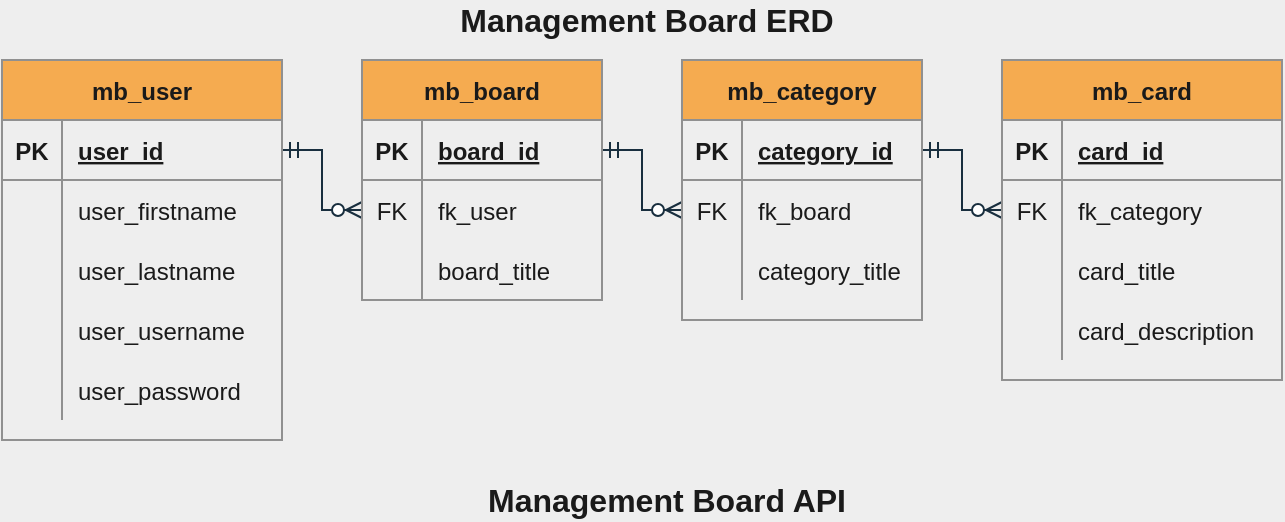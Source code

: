 <mxfile version="13.5.1" type="device"><diagram id="bUS6I_OW84krhXJBu0GH" name="Page-1"><mxGraphModel dx="1326" dy="816" grid="1" gridSize="10" guides="1" tooltips="1" connect="1" arrows="1" fold="1" page="1" pageScale="1" pageWidth="850" pageHeight="1100" background="#EEEEEE" math="0" shadow="0"><root><mxCell id="0"/><mxCell id="1" parent="0"/><mxCell id="Mch8yDM0V4C6ooZWS-Wh-33" style="edgeStyle=orthogonalEdgeStyle;rounded=0;orthogonalLoop=1;jettySize=auto;html=1;exitX=0;exitY=0.5;exitDx=0;exitDy=0;entryX=1;entryY=0.5;entryDx=0;entryDy=0;endArrow=ERmandOne;endFill=0;startArrow=ERzeroToMany;startFill=1;strokeColor=#182E3E;fontColor=#1A1A1A;labelBackgroundColor=#EEEEEE;" parent="1" source="Mch8yDM0V4C6ooZWS-Wh-30" target="Mch8yDM0V4C6ooZWS-Wh-2" edge="1"><mxGeometry relative="1" as="geometry"/></mxCell><mxCell id="Mch8yDM0V4C6ooZWS-Wh-47" style="edgeStyle=orthogonalEdgeStyle;rounded=0;orthogonalLoop=1;jettySize=auto;html=1;exitX=0;exitY=0.5;exitDx=0;exitDy=0;entryX=1;entryY=0.5;entryDx=0;entryDy=0;startArrow=ERzeroToMany;startFill=1;endArrow=ERmandOne;endFill=0;strokeColor=#182E3E;fontColor=#1A1A1A;labelBackgroundColor=#EEEEEE;" parent="1" source="Mch8yDM0V4C6ooZWS-Wh-38" target="Mch8yDM0V4C6ooZWS-Wh-18" edge="1"><mxGeometry relative="1" as="geometry"/></mxCell><mxCell id="Mch8yDM0V4C6ooZWS-Wh-61" style="edgeStyle=orthogonalEdgeStyle;rounded=0;orthogonalLoop=1;jettySize=auto;html=1;exitX=0;exitY=0.5;exitDx=0;exitDy=0;entryX=1;entryY=0.5;entryDx=0;entryDy=0;startArrow=ERzeroToMany;startFill=1;endArrow=ERmandOne;endFill=0;strokeColor=#182E3E;fontColor=#1A1A1A;labelBackgroundColor=#EEEEEE;" parent="1" source="Mch8yDM0V4C6ooZWS-Wh-52" target="Mch8yDM0V4C6ooZWS-Wh-35" edge="1"><mxGeometry relative="1" as="geometry"/></mxCell><mxCell id="6FtDQhhCmPX9kNPYUGTD-1" value="&lt;b&gt;&lt;font style=&quot;font-size: 16px&quot;&gt;Management Board ERD&lt;/font&gt;&lt;/b&gt;" style="text;html=1;strokeColor=none;fillColor=none;align=center;verticalAlign=middle;whiteSpace=wrap;rounded=0;sketch=0;fontColor=#1A1A1A;" parent="1" vertex="1"><mxGeometry x="320" y="10" width="225" height="20" as="geometry"/></mxCell><mxCell id="CRoO7DDvmNHPcw2Kahdc-35" value="&lt;b&gt;&lt;font style=&quot;font-size: 16px&quot;&gt;Management Board API&lt;/font&gt;&lt;/b&gt;" style="text;html=1;strokeColor=none;fillColor=none;align=center;verticalAlign=middle;whiteSpace=wrap;rounded=0;sketch=0;fontColor=#1A1A1A;" parent="1" vertex="1"><mxGeometry x="330" y="250" width="225" height="20" as="geometry"/></mxCell><mxCell id="Mch8yDM0V4C6ooZWS-Wh-1" value="mb_user" style="shape=table;startSize=30;container=1;collapsible=1;childLayout=tableLayout;fixedRows=1;rowLines=0;fontStyle=1;align=center;resizeLast=1;fillColor=#F5AB50;strokeColor=#909090;fontColor=#1A1A1A;" parent="1" vertex="1"><mxGeometry x="110" y="40" width="140" height="190" as="geometry"/></mxCell><mxCell id="Mch8yDM0V4C6ooZWS-Wh-2" value="" style="shape=partialRectangle;collapsible=0;dropTarget=0;pointerEvents=0;fillColor=none;top=0;left=0;bottom=1;right=0;points=[[0,0.5],[1,0.5]];portConstraint=eastwest;strokeColor=#909090;fontColor=#1A1A1A;" parent="Mch8yDM0V4C6ooZWS-Wh-1" vertex="1"><mxGeometry y="30" width="140" height="30" as="geometry"/></mxCell><mxCell id="Mch8yDM0V4C6ooZWS-Wh-3" value="PK" style="shape=partialRectangle;connectable=0;fillColor=none;top=0;left=0;bottom=0;right=0;fontStyle=1;overflow=hidden;strokeColor=#909090;fontColor=#1A1A1A;" parent="Mch8yDM0V4C6ooZWS-Wh-2" vertex="1"><mxGeometry width="30" height="30" as="geometry"/></mxCell><mxCell id="Mch8yDM0V4C6ooZWS-Wh-4" value="user_id" style="shape=partialRectangle;connectable=0;fillColor=none;top=0;left=0;bottom=0;right=0;align=left;spacingLeft=6;fontStyle=5;overflow=hidden;strokeColor=#909090;fontColor=#1A1A1A;" parent="Mch8yDM0V4C6ooZWS-Wh-2" vertex="1"><mxGeometry x="30" width="110" height="30" as="geometry"/></mxCell><mxCell id="Mch8yDM0V4C6ooZWS-Wh-5" value="" style="shape=partialRectangle;collapsible=0;dropTarget=0;pointerEvents=0;fillColor=none;top=0;left=0;bottom=0;right=0;points=[[0,0.5],[1,0.5]];portConstraint=eastwest;strokeColor=#909090;fontColor=#1A1A1A;" parent="Mch8yDM0V4C6ooZWS-Wh-1" vertex="1"><mxGeometry y="60" width="140" height="30" as="geometry"/></mxCell><mxCell id="Mch8yDM0V4C6ooZWS-Wh-6" value="" style="shape=partialRectangle;connectable=0;fillColor=none;top=0;left=0;bottom=0;right=0;editable=1;overflow=hidden;strokeColor=#909090;fontColor=#1A1A1A;" parent="Mch8yDM0V4C6ooZWS-Wh-5" vertex="1"><mxGeometry width="30" height="30" as="geometry"/></mxCell><mxCell id="Mch8yDM0V4C6ooZWS-Wh-7" value="user_firstname" style="shape=partialRectangle;connectable=0;fillColor=none;top=0;left=0;bottom=0;right=0;align=left;spacingLeft=6;overflow=hidden;strokeColor=#909090;fontColor=#1A1A1A;" parent="Mch8yDM0V4C6ooZWS-Wh-5" vertex="1"><mxGeometry x="30" width="110" height="30" as="geometry"/></mxCell><mxCell id="Mch8yDM0V4C6ooZWS-Wh-8" value="" style="shape=partialRectangle;collapsible=0;dropTarget=0;pointerEvents=0;fillColor=none;top=0;left=0;bottom=0;right=0;points=[[0,0.5],[1,0.5]];portConstraint=eastwest;strokeColor=#909090;fontColor=#1A1A1A;" parent="Mch8yDM0V4C6ooZWS-Wh-1" vertex="1"><mxGeometry y="90" width="140" height="30" as="geometry"/></mxCell><mxCell id="Mch8yDM0V4C6ooZWS-Wh-9" value="" style="shape=partialRectangle;connectable=0;fillColor=none;top=0;left=0;bottom=0;right=0;editable=1;overflow=hidden;strokeColor=#909090;fontColor=#1A1A1A;" parent="Mch8yDM0V4C6ooZWS-Wh-8" vertex="1"><mxGeometry width="30" height="30" as="geometry"/></mxCell><mxCell id="Mch8yDM0V4C6ooZWS-Wh-10" value="user_lastname" style="shape=partialRectangle;connectable=0;fillColor=none;top=0;left=0;bottom=0;right=0;align=left;spacingLeft=6;overflow=hidden;strokeColor=#909090;fontColor=#1A1A1A;" parent="Mch8yDM0V4C6ooZWS-Wh-8" vertex="1"><mxGeometry x="30" width="110" height="30" as="geometry"/></mxCell><mxCell id="Mch8yDM0V4C6ooZWS-Wh-11" value="" style="shape=partialRectangle;collapsible=0;dropTarget=0;pointerEvents=0;fillColor=none;top=0;left=0;bottom=0;right=0;points=[[0,0.5],[1,0.5]];portConstraint=eastwest;strokeColor=#909090;fontColor=#1A1A1A;" parent="Mch8yDM0V4C6ooZWS-Wh-1" vertex="1"><mxGeometry y="120" width="140" height="30" as="geometry"/></mxCell><mxCell id="Mch8yDM0V4C6ooZWS-Wh-12" value="" style="shape=partialRectangle;connectable=0;fillColor=none;top=0;left=0;bottom=0;right=0;editable=1;overflow=hidden;strokeColor=#909090;fontColor=#1A1A1A;" parent="Mch8yDM0V4C6ooZWS-Wh-11" vertex="1"><mxGeometry width="30" height="30" as="geometry"/></mxCell><mxCell id="Mch8yDM0V4C6ooZWS-Wh-13" value="user_username" style="shape=partialRectangle;connectable=0;fillColor=none;top=0;left=0;bottom=0;right=0;align=left;spacingLeft=6;overflow=hidden;strokeColor=#909090;fontColor=#1A1A1A;" parent="Mch8yDM0V4C6ooZWS-Wh-11" vertex="1"><mxGeometry x="30" width="110" height="30" as="geometry"/></mxCell><mxCell id="Mch8yDM0V4C6ooZWS-Wh-14" value="" style="shape=partialRectangle;collapsible=0;dropTarget=0;pointerEvents=0;fillColor=none;top=0;left=0;bottom=0;right=0;points=[[0,0.5],[1,0.5]];portConstraint=eastwest;strokeColor=#909090;fontColor=#1A1A1A;" parent="Mch8yDM0V4C6ooZWS-Wh-1" vertex="1"><mxGeometry y="150" width="140" height="30" as="geometry"/></mxCell><mxCell id="Mch8yDM0V4C6ooZWS-Wh-15" value="" style="shape=partialRectangle;connectable=0;fillColor=none;top=0;left=0;bottom=0;right=0;editable=1;overflow=hidden;strokeColor=#909090;fontColor=#1A1A1A;" parent="Mch8yDM0V4C6ooZWS-Wh-14" vertex="1"><mxGeometry width="30" height="30" as="geometry"/></mxCell><mxCell id="Mch8yDM0V4C6ooZWS-Wh-16" value="user_password" style="shape=partialRectangle;connectable=0;fillColor=none;top=0;left=0;bottom=0;right=0;align=left;spacingLeft=6;overflow=hidden;strokeColor=#909090;fontColor=#1A1A1A;" parent="Mch8yDM0V4C6ooZWS-Wh-14" vertex="1"><mxGeometry x="30" width="110" height="30" as="geometry"/></mxCell><mxCell id="Mch8yDM0V4C6ooZWS-Wh-17" value="mb_board" style="shape=table;startSize=30;container=1;collapsible=1;childLayout=tableLayout;fixedRows=1;rowLines=0;fontStyle=1;align=center;resizeLast=1;fillColor=#F5AB50;strokeColor=#909090;fontColor=#1A1A1A;" parent="1" vertex="1"><mxGeometry x="290" y="40" width="120" height="120" as="geometry"/></mxCell><mxCell id="Mch8yDM0V4C6ooZWS-Wh-18" value="" style="shape=partialRectangle;collapsible=0;dropTarget=0;pointerEvents=0;fillColor=none;top=0;left=0;bottom=1;right=0;points=[[0,0.5],[1,0.5]];portConstraint=eastwest;strokeColor=#909090;fontColor=#1A1A1A;" parent="Mch8yDM0V4C6ooZWS-Wh-17" vertex="1"><mxGeometry y="30" width="120" height="30" as="geometry"/></mxCell><mxCell id="Mch8yDM0V4C6ooZWS-Wh-19" value="PK" style="shape=partialRectangle;connectable=0;fillColor=none;top=0;left=0;bottom=0;right=0;fontStyle=1;overflow=hidden;strokeColor=#909090;fontColor=#1A1A1A;" parent="Mch8yDM0V4C6ooZWS-Wh-18" vertex="1"><mxGeometry width="30" height="30" as="geometry"/></mxCell><mxCell id="Mch8yDM0V4C6ooZWS-Wh-20" value="board_id" style="shape=partialRectangle;connectable=0;fillColor=none;top=0;left=0;bottom=0;right=0;align=left;spacingLeft=6;fontStyle=5;overflow=hidden;strokeColor=#909090;fontColor=#1A1A1A;" parent="Mch8yDM0V4C6ooZWS-Wh-18" vertex="1"><mxGeometry x="30" width="90" height="30" as="geometry"/></mxCell><mxCell id="Mch8yDM0V4C6ooZWS-Wh-30" value="" style="shape=partialRectangle;collapsible=0;dropTarget=0;pointerEvents=0;fillColor=none;top=0;left=0;bottom=0;right=0;points=[[0,0.5],[1,0.5]];portConstraint=eastwest;strokeColor=#909090;fontColor=#1A1A1A;" parent="Mch8yDM0V4C6ooZWS-Wh-17" vertex="1"><mxGeometry y="60" width="120" height="30" as="geometry"/></mxCell><mxCell id="Mch8yDM0V4C6ooZWS-Wh-31" value="FK" style="shape=partialRectangle;connectable=0;fillColor=none;top=0;left=0;bottom=0;right=0;editable=1;overflow=hidden;strokeColor=#909090;fontColor=#1A1A1A;" parent="Mch8yDM0V4C6ooZWS-Wh-30" vertex="1"><mxGeometry width="30" height="30" as="geometry"/></mxCell><mxCell id="Mch8yDM0V4C6ooZWS-Wh-32" value="fk_user" style="shape=partialRectangle;connectable=0;fillColor=none;top=0;left=0;bottom=0;right=0;align=left;spacingLeft=6;overflow=hidden;strokeColor=#909090;fontColor=#1A1A1A;" parent="Mch8yDM0V4C6ooZWS-Wh-30" vertex="1"><mxGeometry x="30" width="90" height="30" as="geometry"/></mxCell><mxCell id="Mch8yDM0V4C6ooZWS-Wh-21" value="" style="shape=partialRectangle;collapsible=0;dropTarget=0;pointerEvents=0;fillColor=none;top=0;left=0;bottom=0;right=0;points=[[0,0.5],[1,0.5]];portConstraint=eastwest;strokeColor=#909090;fontColor=#1A1A1A;" parent="Mch8yDM0V4C6ooZWS-Wh-17" vertex="1"><mxGeometry y="90" width="120" height="30" as="geometry"/></mxCell><mxCell id="Mch8yDM0V4C6ooZWS-Wh-22" value="" style="shape=partialRectangle;connectable=0;fillColor=none;top=0;left=0;bottom=0;right=0;editable=1;overflow=hidden;strokeColor=#909090;fontColor=#1A1A1A;" parent="Mch8yDM0V4C6ooZWS-Wh-21" vertex="1"><mxGeometry width="30" height="30" as="geometry"/></mxCell><mxCell id="Mch8yDM0V4C6ooZWS-Wh-23" value="board_title" style="shape=partialRectangle;connectable=0;fillColor=none;top=0;left=0;bottom=0;right=0;align=left;spacingLeft=6;overflow=hidden;strokeColor=#909090;fontColor=#1A1A1A;" parent="Mch8yDM0V4C6ooZWS-Wh-21" vertex="1"><mxGeometry x="30" width="90" height="30" as="geometry"/></mxCell><mxCell id="Mch8yDM0V4C6ooZWS-Wh-34" value="mb_category" style="shape=table;startSize=30;container=1;collapsible=1;childLayout=tableLayout;fixedRows=1;rowLines=0;fontStyle=1;align=center;resizeLast=1;fillColor=#F5AB50;strokeColor=#909090;fontColor=#1A1A1A;" parent="1" vertex="1"><mxGeometry x="450" y="40" width="120" height="130" as="geometry"/></mxCell><mxCell id="Mch8yDM0V4C6ooZWS-Wh-35" value="" style="shape=partialRectangle;collapsible=0;dropTarget=0;pointerEvents=0;fillColor=none;top=0;left=0;bottom=1;right=0;points=[[0,0.5],[1,0.5]];portConstraint=eastwest;strokeColor=#909090;fontColor=#1A1A1A;" parent="Mch8yDM0V4C6ooZWS-Wh-34" vertex="1"><mxGeometry y="30" width="120" height="30" as="geometry"/></mxCell><mxCell id="Mch8yDM0V4C6ooZWS-Wh-36" value="PK" style="shape=partialRectangle;connectable=0;fillColor=none;top=0;left=0;bottom=0;right=0;fontStyle=1;overflow=hidden;strokeColor=#909090;fontColor=#1A1A1A;" parent="Mch8yDM0V4C6ooZWS-Wh-35" vertex="1"><mxGeometry width="30" height="30" as="geometry"/></mxCell><mxCell id="Mch8yDM0V4C6ooZWS-Wh-37" value="category_id" style="shape=partialRectangle;connectable=0;fillColor=none;top=0;left=0;bottom=0;right=0;align=left;spacingLeft=6;fontStyle=5;overflow=hidden;strokeColor=#909090;fontColor=#1A1A1A;" parent="Mch8yDM0V4C6ooZWS-Wh-35" vertex="1"><mxGeometry x="30" width="90" height="30" as="geometry"/></mxCell><mxCell id="Mch8yDM0V4C6ooZWS-Wh-38" value="" style="shape=partialRectangle;collapsible=0;dropTarget=0;pointerEvents=0;fillColor=none;top=0;left=0;bottom=0;right=0;points=[[0,0.5],[1,0.5]];portConstraint=eastwest;strokeColor=#909090;fontColor=#1A1A1A;" parent="Mch8yDM0V4C6ooZWS-Wh-34" vertex="1"><mxGeometry y="60" width="120" height="30" as="geometry"/></mxCell><mxCell id="Mch8yDM0V4C6ooZWS-Wh-39" value="FK" style="shape=partialRectangle;connectable=0;fillColor=none;top=0;left=0;bottom=0;right=0;editable=1;overflow=hidden;strokeColor=#909090;fontColor=#1A1A1A;" parent="Mch8yDM0V4C6ooZWS-Wh-38" vertex="1"><mxGeometry width="30" height="30" as="geometry"/></mxCell><mxCell id="Mch8yDM0V4C6ooZWS-Wh-40" value="fk_board" style="shape=partialRectangle;connectable=0;fillColor=none;top=0;left=0;bottom=0;right=0;align=left;spacingLeft=6;overflow=hidden;strokeColor=#909090;fontColor=#1A1A1A;" parent="Mch8yDM0V4C6ooZWS-Wh-38" vertex="1"><mxGeometry x="30" width="90" height="30" as="geometry"/></mxCell><mxCell id="Mch8yDM0V4C6ooZWS-Wh-41" value="" style="shape=partialRectangle;collapsible=0;dropTarget=0;pointerEvents=0;fillColor=none;top=0;left=0;bottom=0;right=0;points=[[0,0.5],[1,0.5]];portConstraint=eastwest;strokeColor=#909090;fontColor=#1A1A1A;" parent="Mch8yDM0V4C6ooZWS-Wh-34" vertex="1"><mxGeometry y="90" width="120" height="30" as="geometry"/></mxCell><mxCell id="Mch8yDM0V4C6ooZWS-Wh-42" value="" style="shape=partialRectangle;connectable=0;fillColor=none;top=0;left=0;bottom=0;right=0;editable=1;overflow=hidden;strokeColor=#909090;fontColor=#1A1A1A;" parent="Mch8yDM0V4C6ooZWS-Wh-41" vertex="1"><mxGeometry width="30" height="30" as="geometry"/></mxCell><mxCell id="Mch8yDM0V4C6ooZWS-Wh-43" value="category_title" style="shape=partialRectangle;connectable=0;fillColor=none;top=0;left=0;bottom=0;right=0;align=left;spacingLeft=6;overflow=hidden;strokeColor=#909090;fontColor=#1A1A1A;" parent="Mch8yDM0V4C6ooZWS-Wh-41" vertex="1"><mxGeometry x="30" width="90" height="30" as="geometry"/></mxCell><mxCell id="Mch8yDM0V4C6ooZWS-Wh-48" value="mb_card" style="shape=table;startSize=30;container=1;collapsible=1;childLayout=tableLayout;fixedRows=1;rowLines=0;fontStyle=1;align=center;resizeLast=1;fillColor=#F5AB50;strokeColor=#909090;fontColor=#1A1A1A;" parent="1" vertex="1"><mxGeometry x="610" y="40" width="140" height="160" as="geometry"/></mxCell><mxCell id="Mch8yDM0V4C6ooZWS-Wh-49" value="" style="shape=partialRectangle;collapsible=0;dropTarget=0;pointerEvents=0;fillColor=none;top=0;left=0;bottom=1;right=0;points=[[0,0.5],[1,0.5]];portConstraint=eastwest;strokeColor=#909090;fontColor=#1A1A1A;" parent="Mch8yDM0V4C6ooZWS-Wh-48" vertex="1"><mxGeometry y="30" width="140" height="30" as="geometry"/></mxCell><mxCell id="Mch8yDM0V4C6ooZWS-Wh-50" value="PK" style="shape=partialRectangle;connectable=0;fillColor=none;top=0;left=0;bottom=0;right=0;fontStyle=1;overflow=hidden;strokeColor=#909090;fontColor=#1A1A1A;" parent="Mch8yDM0V4C6ooZWS-Wh-49" vertex="1"><mxGeometry width="30" height="30" as="geometry"/></mxCell><mxCell id="Mch8yDM0V4C6ooZWS-Wh-51" value="card_id" style="shape=partialRectangle;connectable=0;fillColor=none;top=0;left=0;bottom=0;right=0;align=left;spacingLeft=6;fontStyle=5;overflow=hidden;strokeColor=#909090;fontColor=#1A1A1A;" parent="Mch8yDM0V4C6ooZWS-Wh-49" vertex="1"><mxGeometry x="30" width="110" height="30" as="geometry"/></mxCell><mxCell id="Mch8yDM0V4C6ooZWS-Wh-52" value="" style="shape=partialRectangle;collapsible=0;dropTarget=0;pointerEvents=0;fillColor=none;top=0;left=0;bottom=0;right=0;points=[[0,0.5],[1,0.5]];portConstraint=eastwest;strokeColor=#909090;fontColor=#1A1A1A;" parent="Mch8yDM0V4C6ooZWS-Wh-48" vertex="1"><mxGeometry y="60" width="140" height="30" as="geometry"/></mxCell><mxCell id="Mch8yDM0V4C6ooZWS-Wh-53" value="FK" style="shape=partialRectangle;connectable=0;fillColor=none;top=0;left=0;bottom=0;right=0;editable=1;overflow=hidden;strokeColor=#909090;fontColor=#1A1A1A;" parent="Mch8yDM0V4C6ooZWS-Wh-52" vertex="1"><mxGeometry width="30" height="30" as="geometry"/></mxCell><mxCell id="Mch8yDM0V4C6ooZWS-Wh-54" value="fk_category" style="shape=partialRectangle;connectable=0;fillColor=none;top=0;left=0;bottom=0;right=0;align=left;spacingLeft=6;overflow=hidden;strokeColor=#909090;fontColor=#1A1A1A;" parent="Mch8yDM0V4C6ooZWS-Wh-52" vertex="1"><mxGeometry x="30" width="110" height="30" as="geometry"/></mxCell><mxCell id="Mch8yDM0V4C6ooZWS-Wh-55" value="" style="shape=partialRectangle;collapsible=0;dropTarget=0;pointerEvents=0;fillColor=none;top=0;left=0;bottom=0;right=0;points=[[0,0.5],[1,0.5]];portConstraint=eastwest;strokeColor=#909090;fontColor=#1A1A1A;" parent="Mch8yDM0V4C6ooZWS-Wh-48" vertex="1"><mxGeometry y="90" width="140" height="30" as="geometry"/></mxCell><mxCell id="Mch8yDM0V4C6ooZWS-Wh-56" value="" style="shape=partialRectangle;connectable=0;fillColor=none;top=0;left=0;bottom=0;right=0;editable=1;overflow=hidden;strokeColor=#909090;fontColor=#1A1A1A;" parent="Mch8yDM0V4C6ooZWS-Wh-55" vertex="1"><mxGeometry width="30" height="30" as="geometry"/></mxCell><mxCell id="Mch8yDM0V4C6ooZWS-Wh-57" value="card_title" style="shape=partialRectangle;connectable=0;fillColor=none;top=0;left=0;bottom=0;right=0;align=left;spacingLeft=6;overflow=hidden;strokeColor=#909090;fontColor=#1A1A1A;" parent="Mch8yDM0V4C6ooZWS-Wh-55" vertex="1"><mxGeometry x="30" width="110" height="30" as="geometry"/></mxCell><mxCell id="Mch8yDM0V4C6ooZWS-Wh-58" value="" style="shape=partialRectangle;collapsible=0;dropTarget=0;pointerEvents=0;fillColor=none;top=0;left=0;bottom=0;right=0;points=[[0,0.5],[1,0.5]];portConstraint=eastwest;strokeColor=#909090;fontColor=#1A1A1A;" parent="Mch8yDM0V4C6ooZWS-Wh-48" vertex="1"><mxGeometry y="120" width="140" height="30" as="geometry"/></mxCell><mxCell id="Mch8yDM0V4C6ooZWS-Wh-59" value="" style="shape=partialRectangle;connectable=0;fillColor=none;top=0;left=0;bottom=0;right=0;editable=1;overflow=hidden;strokeColor=#909090;fontColor=#1A1A1A;" parent="Mch8yDM0V4C6ooZWS-Wh-58" vertex="1"><mxGeometry width="30" height="30" as="geometry"/></mxCell><mxCell id="Mch8yDM0V4C6ooZWS-Wh-60" value="card_description" style="shape=partialRectangle;connectable=0;fillColor=none;top=0;left=0;bottom=0;right=0;align=left;spacingLeft=6;overflow=hidden;strokeColor=#909090;fontColor=#1A1A1A;" parent="Mch8yDM0V4C6ooZWS-Wh-58" vertex="1"><mxGeometry x="30" width="110" height="30" as="geometry"/></mxCell></root></mxGraphModel></diagram></mxfile>